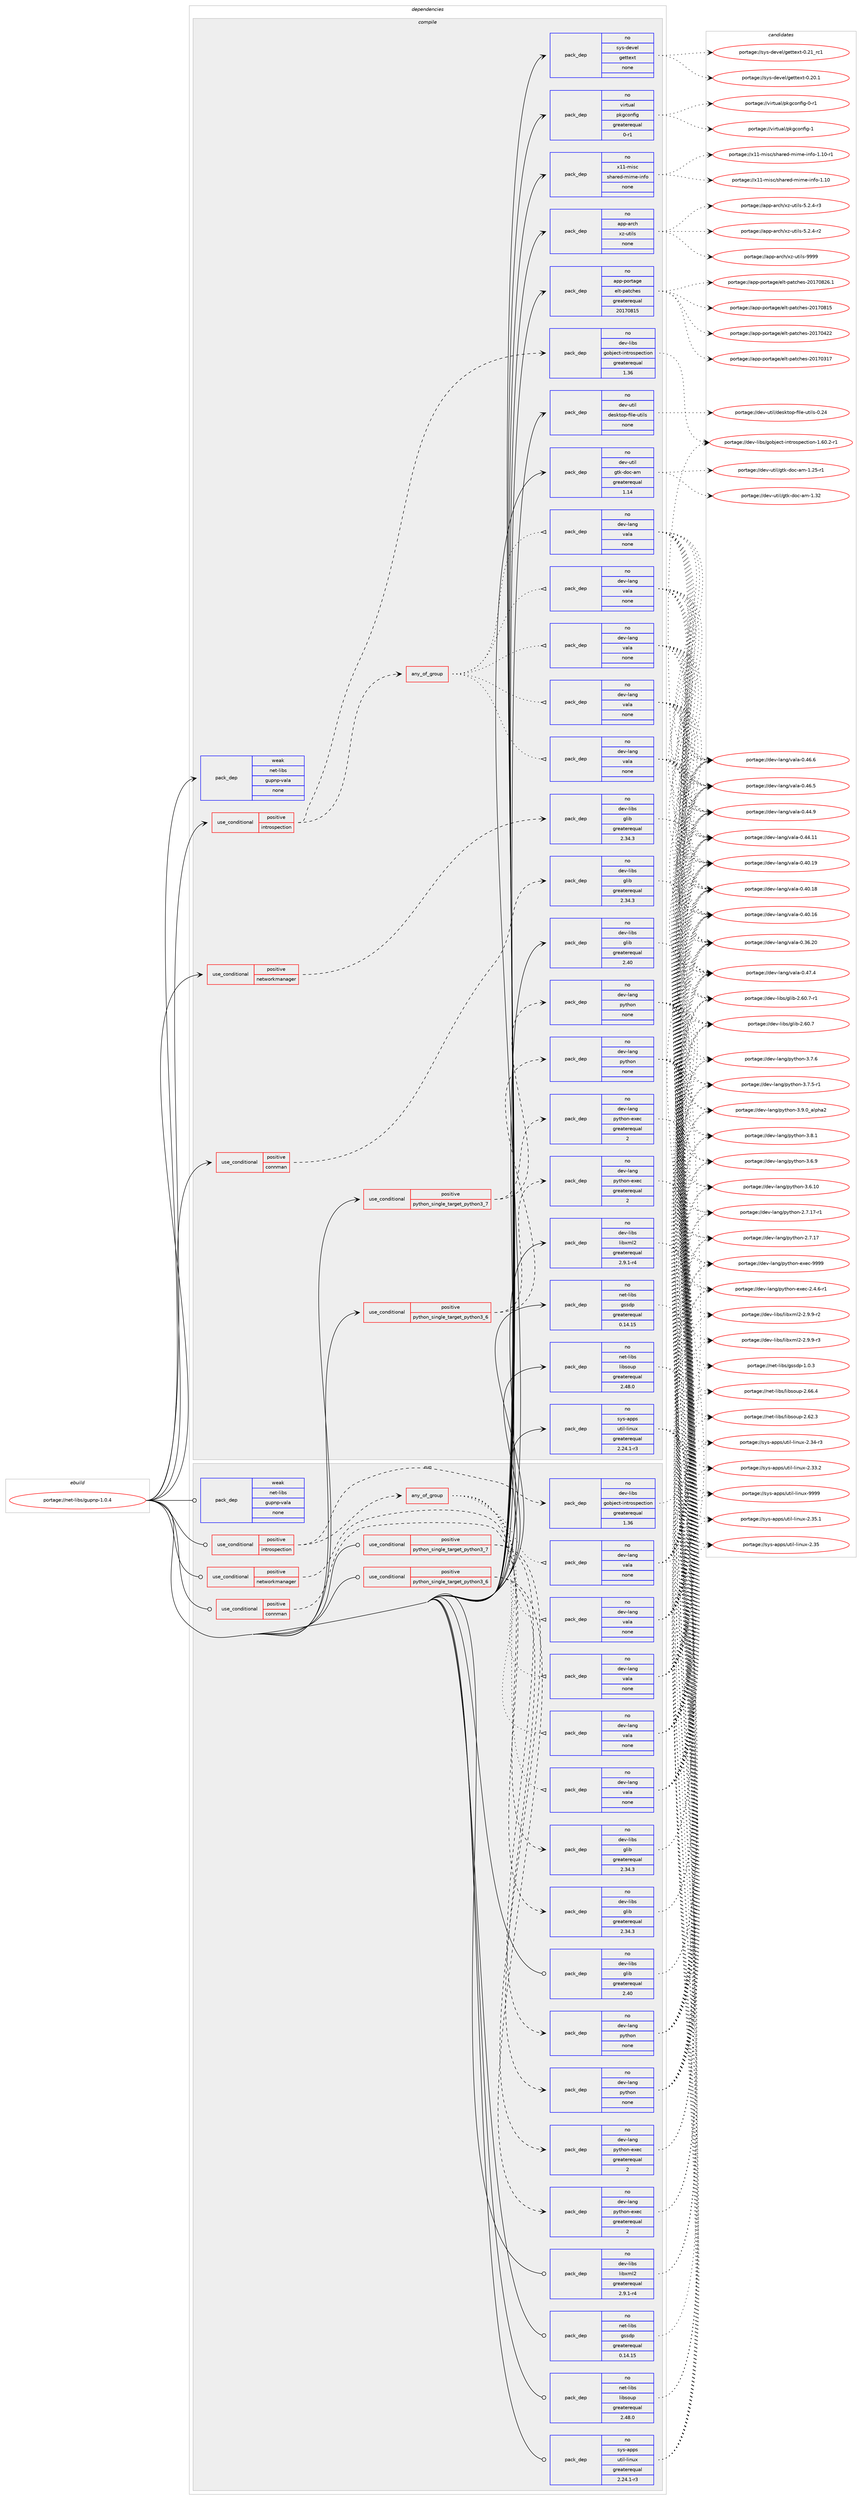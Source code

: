 digraph prolog {

# *************
# Graph options
# *************

newrank=true;
concentrate=true;
compound=true;
graph [rankdir=LR,fontname=Helvetica,fontsize=10,ranksep=1.5];#, ranksep=2.5, nodesep=0.2];
edge  [arrowhead=vee];
node  [fontname=Helvetica,fontsize=10];

# **********
# The ebuild
# **********

subgraph cluster_leftcol {
color=gray;
rank=same;
label=<<i>ebuild</i>>;
id [label="portage://net-libs/gupnp-1.0.4", color=red, width=4, href="../net-libs/gupnp-1.0.4.svg"];
}

# ****************
# The dependencies
# ****************

subgraph cluster_midcol {
color=gray;
label=<<i>dependencies</i>>;
subgraph cluster_compile {
fillcolor="#eeeeee";
style=filled;
label=<<i>compile</i>>;
subgraph cond29758 {
dependency138231 [label=<<TABLE BORDER="0" CELLBORDER="1" CELLSPACING="0" CELLPADDING="4"><TR><TD ROWSPAN="3" CELLPADDING="10">use_conditional</TD></TR><TR><TD>positive</TD></TR><TR><TD>connman</TD></TR></TABLE>>, shape=none, color=red];
subgraph pack106175 {
dependency138232 [label=<<TABLE BORDER="0" CELLBORDER="1" CELLSPACING="0" CELLPADDING="4" WIDTH="220"><TR><TD ROWSPAN="6" CELLPADDING="30">pack_dep</TD></TR><TR><TD WIDTH="110">no</TD></TR><TR><TD>dev-libs</TD></TR><TR><TD>glib</TD></TR><TR><TD>greaterequal</TD></TR><TR><TD>2.34.3</TD></TR></TABLE>>, shape=none, color=blue];
}
dependency138231:e -> dependency138232:w [weight=20,style="dashed",arrowhead="vee"];
}
id:e -> dependency138231:w [weight=20,style="solid",arrowhead="vee"];
subgraph cond29759 {
dependency138233 [label=<<TABLE BORDER="0" CELLBORDER="1" CELLSPACING="0" CELLPADDING="4"><TR><TD ROWSPAN="3" CELLPADDING="10">use_conditional</TD></TR><TR><TD>positive</TD></TR><TR><TD>introspection</TD></TR></TABLE>>, shape=none, color=red];
subgraph pack106176 {
dependency138234 [label=<<TABLE BORDER="0" CELLBORDER="1" CELLSPACING="0" CELLPADDING="4" WIDTH="220"><TR><TD ROWSPAN="6" CELLPADDING="30">pack_dep</TD></TR><TR><TD WIDTH="110">no</TD></TR><TR><TD>dev-libs</TD></TR><TR><TD>gobject-introspection</TD></TR><TR><TD>greaterequal</TD></TR><TR><TD>1.36</TD></TR></TABLE>>, shape=none, color=blue];
}
dependency138233:e -> dependency138234:w [weight=20,style="dashed",arrowhead="vee"];
subgraph any2158 {
dependency138235 [label=<<TABLE BORDER="0" CELLBORDER="1" CELLSPACING="0" CELLPADDING="4"><TR><TD CELLPADDING="10">any_of_group</TD></TR></TABLE>>, shape=none, color=red];subgraph pack106177 {
dependency138236 [label=<<TABLE BORDER="0" CELLBORDER="1" CELLSPACING="0" CELLPADDING="4" WIDTH="220"><TR><TD ROWSPAN="6" CELLPADDING="30">pack_dep</TD></TR><TR><TD WIDTH="110">no</TD></TR><TR><TD>dev-lang</TD></TR><TR><TD>vala</TD></TR><TR><TD>none</TD></TR><TR><TD></TD></TR></TABLE>>, shape=none, color=blue];
}
dependency138235:e -> dependency138236:w [weight=20,style="dotted",arrowhead="oinv"];
subgraph pack106178 {
dependency138237 [label=<<TABLE BORDER="0" CELLBORDER="1" CELLSPACING="0" CELLPADDING="4" WIDTH="220"><TR><TD ROWSPAN="6" CELLPADDING="30">pack_dep</TD></TR><TR><TD WIDTH="110">no</TD></TR><TR><TD>dev-lang</TD></TR><TR><TD>vala</TD></TR><TR><TD>none</TD></TR><TR><TD></TD></TR></TABLE>>, shape=none, color=blue];
}
dependency138235:e -> dependency138237:w [weight=20,style="dotted",arrowhead="oinv"];
subgraph pack106179 {
dependency138238 [label=<<TABLE BORDER="0" CELLBORDER="1" CELLSPACING="0" CELLPADDING="4" WIDTH="220"><TR><TD ROWSPAN="6" CELLPADDING="30">pack_dep</TD></TR><TR><TD WIDTH="110">no</TD></TR><TR><TD>dev-lang</TD></TR><TR><TD>vala</TD></TR><TR><TD>none</TD></TR><TR><TD></TD></TR></TABLE>>, shape=none, color=blue];
}
dependency138235:e -> dependency138238:w [weight=20,style="dotted",arrowhead="oinv"];
subgraph pack106180 {
dependency138239 [label=<<TABLE BORDER="0" CELLBORDER="1" CELLSPACING="0" CELLPADDING="4" WIDTH="220"><TR><TD ROWSPAN="6" CELLPADDING="30">pack_dep</TD></TR><TR><TD WIDTH="110">no</TD></TR><TR><TD>dev-lang</TD></TR><TR><TD>vala</TD></TR><TR><TD>none</TD></TR><TR><TD></TD></TR></TABLE>>, shape=none, color=blue];
}
dependency138235:e -> dependency138239:w [weight=20,style="dotted",arrowhead="oinv"];
subgraph pack106181 {
dependency138240 [label=<<TABLE BORDER="0" CELLBORDER="1" CELLSPACING="0" CELLPADDING="4" WIDTH="220"><TR><TD ROWSPAN="6" CELLPADDING="30">pack_dep</TD></TR><TR><TD WIDTH="110">no</TD></TR><TR><TD>dev-lang</TD></TR><TR><TD>vala</TD></TR><TR><TD>none</TD></TR><TR><TD></TD></TR></TABLE>>, shape=none, color=blue];
}
dependency138235:e -> dependency138240:w [weight=20,style="dotted",arrowhead="oinv"];
}
dependency138233:e -> dependency138235:w [weight=20,style="dashed",arrowhead="vee"];
}
id:e -> dependency138233:w [weight=20,style="solid",arrowhead="vee"];
subgraph cond29760 {
dependency138241 [label=<<TABLE BORDER="0" CELLBORDER="1" CELLSPACING="0" CELLPADDING="4"><TR><TD ROWSPAN="3" CELLPADDING="10">use_conditional</TD></TR><TR><TD>positive</TD></TR><TR><TD>networkmanager</TD></TR></TABLE>>, shape=none, color=red];
subgraph pack106182 {
dependency138242 [label=<<TABLE BORDER="0" CELLBORDER="1" CELLSPACING="0" CELLPADDING="4" WIDTH="220"><TR><TD ROWSPAN="6" CELLPADDING="30">pack_dep</TD></TR><TR><TD WIDTH="110">no</TD></TR><TR><TD>dev-libs</TD></TR><TR><TD>glib</TD></TR><TR><TD>greaterequal</TD></TR><TR><TD>2.34.3</TD></TR></TABLE>>, shape=none, color=blue];
}
dependency138241:e -> dependency138242:w [weight=20,style="dashed",arrowhead="vee"];
}
id:e -> dependency138241:w [weight=20,style="solid",arrowhead="vee"];
subgraph cond29761 {
dependency138243 [label=<<TABLE BORDER="0" CELLBORDER="1" CELLSPACING="0" CELLPADDING="4"><TR><TD ROWSPAN="3" CELLPADDING="10">use_conditional</TD></TR><TR><TD>positive</TD></TR><TR><TD>python_single_target_python3_6</TD></TR></TABLE>>, shape=none, color=red];
subgraph pack106183 {
dependency138244 [label=<<TABLE BORDER="0" CELLBORDER="1" CELLSPACING="0" CELLPADDING="4" WIDTH="220"><TR><TD ROWSPAN="6" CELLPADDING="30">pack_dep</TD></TR><TR><TD WIDTH="110">no</TD></TR><TR><TD>dev-lang</TD></TR><TR><TD>python</TD></TR><TR><TD>none</TD></TR><TR><TD></TD></TR></TABLE>>, shape=none, color=blue];
}
dependency138243:e -> dependency138244:w [weight=20,style="dashed",arrowhead="vee"];
subgraph pack106184 {
dependency138245 [label=<<TABLE BORDER="0" CELLBORDER="1" CELLSPACING="0" CELLPADDING="4" WIDTH="220"><TR><TD ROWSPAN="6" CELLPADDING="30">pack_dep</TD></TR><TR><TD WIDTH="110">no</TD></TR><TR><TD>dev-lang</TD></TR><TR><TD>python-exec</TD></TR><TR><TD>greaterequal</TD></TR><TR><TD>2</TD></TR></TABLE>>, shape=none, color=blue];
}
dependency138243:e -> dependency138245:w [weight=20,style="dashed",arrowhead="vee"];
}
id:e -> dependency138243:w [weight=20,style="solid",arrowhead="vee"];
subgraph cond29762 {
dependency138246 [label=<<TABLE BORDER="0" CELLBORDER="1" CELLSPACING="0" CELLPADDING="4"><TR><TD ROWSPAN="3" CELLPADDING="10">use_conditional</TD></TR><TR><TD>positive</TD></TR><TR><TD>python_single_target_python3_7</TD></TR></TABLE>>, shape=none, color=red];
subgraph pack106185 {
dependency138247 [label=<<TABLE BORDER="0" CELLBORDER="1" CELLSPACING="0" CELLPADDING="4" WIDTH="220"><TR><TD ROWSPAN="6" CELLPADDING="30">pack_dep</TD></TR><TR><TD WIDTH="110">no</TD></TR><TR><TD>dev-lang</TD></TR><TR><TD>python</TD></TR><TR><TD>none</TD></TR><TR><TD></TD></TR></TABLE>>, shape=none, color=blue];
}
dependency138246:e -> dependency138247:w [weight=20,style="dashed",arrowhead="vee"];
subgraph pack106186 {
dependency138248 [label=<<TABLE BORDER="0" CELLBORDER="1" CELLSPACING="0" CELLPADDING="4" WIDTH="220"><TR><TD ROWSPAN="6" CELLPADDING="30">pack_dep</TD></TR><TR><TD WIDTH="110">no</TD></TR><TR><TD>dev-lang</TD></TR><TR><TD>python-exec</TD></TR><TR><TD>greaterequal</TD></TR><TR><TD>2</TD></TR></TABLE>>, shape=none, color=blue];
}
dependency138246:e -> dependency138248:w [weight=20,style="dashed",arrowhead="vee"];
}
id:e -> dependency138246:w [weight=20,style="solid",arrowhead="vee"];
subgraph pack106187 {
dependency138249 [label=<<TABLE BORDER="0" CELLBORDER="1" CELLSPACING="0" CELLPADDING="4" WIDTH="220"><TR><TD ROWSPAN="6" CELLPADDING="30">pack_dep</TD></TR><TR><TD WIDTH="110">no</TD></TR><TR><TD>app-arch</TD></TR><TR><TD>xz-utils</TD></TR><TR><TD>none</TD></TR><TR><TD></TD></TR></TABLE>>, shape=none, color=blue];
}
id:e -> dependency138249:w [weight=20,style="solid",arrowhead="vee"];
subgraph pack106188 {
dependency138250 [label=<<TABLE BORDER="0" CELLBORDER="1" CELLSPACING="0" CELLPADDING="4" WIDTH="220"><TR><TD ROWSPAN="6" CELLPADDING="30">pack_dep</TD></TR><TR><TD WIDTH="110">no</TD></TR><TR><TD>app-portage</TD></TR><TR><TD>elt-patches</TD></TR><TR><TD>greaterequal</TD></TR><TR><TD>20170815</TD></TR></TABLE>>, shape=none, color=blue];
}
id:e -> dependency138250:w [weight=20,style="solid",arrowhead="vee"];
subgraph pack106189 {
dependency138251 [label=<<TABLE BORDER="0" CELLBORDER="1" CELLSPACING="0" CELLPADDING="4" WIDTH="220"><TR><TD ROWSPAN="6" CELLPADDING="30">pack_dep</TD></TR><TR><TD WIDTH="110">no</TD></TR><TR><TD>dev-libs</TD></TR><TR><TD>glib</TD></TR><TR><TD>greaterequal</TD></TR><TR><TD>2.40</TD></TR></TABLE>>, shape=none, color=blue];
}
id:e -> dependency138251:w [weight=20,style="solid",arrowhead="vee"];
subgraph pack106190 {
dependency138252 [label=<<TABLE BORDER="0" CELLBORDER="1" CELLSPACING="0" CELLPADDING="4" WIDTH="220"><TR><TD ROWSPAN="6" CELLPADDING="30">pack_dep</TD></TR><TR><TD WIDTH="110">no</TD></TR><TR><TD>dev-libs</TD></TR><TR><TD>libxml2</TD></TR><TR><TD>greaterequal</TD></TR><TR><TD>2.9.1-r4</TD></TR></TABLE>>, shape=none, color=blue];
}
id:e -> dependency138252:w [weight=20,style="solid",arrowhead="vee"];
subgraph pack106191 {
dependency138253 [label=<<TABLE BORDER="0" CELLBORDER="1" CELLSPACING="0" CELLPADDING="4" WIDTH="220"><TR><TD ROWSPAN="6" CELLPADDING="30">pack_dep</TD></TR><TR><TD WIDTH="110">no</TD></TR><TR><TD>dev-util</TD></TR><TR><TD>desktop-file-utils</TD></TR><TR><TD>none</TD></TR><TR><TD></TD></TR></TABLE>>, shape=none, color=blue];
}
id:e -> dependency138253:w [weight=20,style="solid",arrowhead="vee"];
subgraph pack106192 {
dependency138254 [label=<<TABLE BORDER="0" CELLBORDER="1" CELLSPACING="0" CELLPADDING="4" WIDTH="220"><TR><TD ROWSPAN="6" CELLPADDING="30">pack_dep</TD></TR><TR><TD WIDTH="110">no</TD></TR><TR><TD>dev-util</TD></TR><TR><TD>gtk-doc-am</TD></TR><TR><TD>greaterequal</TD></TR><TR><TD>1.14</TD></TR></TABLE>>, shape=none, color=blue];
}
id:e -> dependency138254:w [weight=20,style="solid",arrowhead="vee"];
subgraph pack106193 {
dependency138255 [label=<<TABLE BORDER="0" CELLBORDER="1" CELLSPACING="0" CELLPADDING="4" WIDTH="220"><TR><TD ROWSPAN="6" CELLPADDING="30">pack_dep</TD></TR><TR><TD WIDTH="110">no</TD></TR><TR><TD>net-libs</TD></TR><TR><TD>gssdp</TD></TR><TR><TD>greaterequal</TD></TR><TR><TD>0.14.15</TD></TR></TABLE>>, shape=none, color=blue];
}
id:e -> dependency138255:w [weight=20,style="solid",arrowhead="vee"];
subgraph pack106194 {
dependency138256 [label=<<TABLE BORDER="0" CELLBORDER="1" CELLSPACING="0" CELLPADDING="4" WIDTH="220"><TR><TD ROWSPAN="6" CELLPADDING="30">pack_dep</TD></TR><TR><TD WIDTH="110">no</TD></TR><TR><TD>net-libs</TD></TR><TR><TD>libsoup</TD></TR><TR><TD>greaterequal</TD></TR><TR><TD>2.48.0</TD></TR></TABLE>>, shape=none, color=blue];
}
id:e -> dependency138256:w [weight=20,style="solid",arrowhead="vee"];
subgraph pack106195 {
dependency138257 [label=<<TABLE BORDER="0" CELLBORDER="1" CELLSPACING="0" CELLPADDING="4" WIDTH="220"><TR><TD ROWSPAN="6" CELLPADDING="30">pack_dep</TD></TR><TR><TD WIDTH="110">no</TD></TR><TR><TD>sys-apps</TD></TR><TR><TD>util-linux</TD></TR><TR><TD>greaterequal</TD></TR><TR><TD>2.24.1-r3</TD></TR></TABLE>>, shape=none, color=blue];
}
id:e -> dependency138257:w [weight=20,style="solid",arrowhead="vee"];
subgraph pack106196 {
dependency138258 [label=<<TABLE BORDER="0" CELLBORDER="1" CELLSPACING="0" CELLPADDING="4" WIDTH="220"><TR><TD ROWSPAN="6" CELLPADDING="30">pack_dep</TD></TR><TR><TD WIDTH="110">no</TD></TR><TR><TD>sys-devel</TD></TR><TR><TD>gettext</TD></TR><TR><TD>none</TD></TR><TR><TD></TD></TR></TABLE>>, shape=none, color=blue];
}
id:e -> dependency138258:w [weight=20,style="solid",arrowhead="vee"];
subgraph pack106197 {
dependency138259 [label=<<TABLE BORDER="0" CELLBORDER="1" CELLSPACING="0" CELLPADDING="4" WIDTH="220"><TR><TD ROWSPAN="6" CELLPADDING="30">pack_dep</TD></TR><TR><TD WIDTH="110">no</TD></TR><TR><TD>virtual</TD></TR><TR><TD>pkgconfig</TD></TR><TR><TD>greaterequal</TD></TR><TR><TD>0-r1</TD></TR></TABLE>>, shape=none, color=blue];
}
id:e -> dependency138259:w [weight=20,style="solid",arrowhead="vee"];
subgraph pack106198 {
dependency138260 [label=<<TABLE BORDER="0" CELLBORDER="1" CELLSPACING="0" CELLPADDING="4" WIDTH="220"><TR><TD ROWSPAN="6" CELLPADDING="30">pack_dep</TD></TR><TR><TD WIDTH="110">no</TD></TR><TR><TD>x11-misc</TD></TR><TR><TD>shared-mime-info</TD></TR><TR><TD>none</TD></TR><TR><TD></TD></TR></TABLE>>, shape=none, color=blue];
}
id:e -> dependency138260:w [weight=20,style="solid",arrowhead="vee"];
subgraph pack106199 {
dependency138261 [label=<<TABLE BORDER="0" CELLBORDER="1" CELLSPACING="0" CELLPADDING="4" WIDTH="220"><TR><TD ROWSPAN="6" CELLPADDING="30">pack_dep</TD></TR><TR><TD WIDTH="110">weak</TD></TR><TR><TD>net-libs</TD></TR><TR><TD>gupnp-vala</TD></TR><TR><TD>none</TD></TR><TR><TD></TD></TR></TABLE>>, shape=none, color=blue];
}
id:e -> dependency138261:w [weight=20,style="solid",arrowhead="vee"];
}
subgraph cluster_compileandrun {
fillcolor="#eeeeee";
style=filled;
label=<<i>compile and run</i>>;
}
subgraph cluster_run {
fillcolor="#eeeeee";
style=filled;
label=<<i>run</i>>;
subgraph cond29763 {
dependency138262 [label=<<TABLE BORDER="0" CELLBORDER="1" CELLSPACING="0" CELLPADDING="4"><TR><TD ROWSPAN="3" CELLPADDING="10">use_conditional</TD></TR><TR><TD>positive</TD></TR><TR><TD>connman</TD></TR></TABLE>>, shape=none, color=red];
subgraph pack106200 {
dependency138263 [label=<<TABLE BORDER="0" CELLBORDER="1" CELLSPACING="0" CELLPADDING="4" WIDTH="220"><TR><TD ROWSPAN="6" CELLPADDING="30">pack_dep</TD></TR><TR><TD WIDTH="110">no</TD></TR><TR><TD>dev-libs</TD></TR><TR><TD>glib</TD></TR><TR><TD>greaterequal</TD></TR><TR><TD>2.34.3</TD></TR></TABLE>>, shape=none, color=blue];
}
dependency138262:e -> dependency138263:w [weight=20,style="dashed",arrowhead="vee"];
}
id:e -> dependency138262:w [weight=20,style="solid",arrowhead="odot"];
subgraph cond29764 {
dependency138264 [label=<<TABLE BORDER="0" CELLBORDER="1" CELLSPACING="0" CELLPADDING="4"><TR><TD ROWSPAN="3" CELLPADDING="10">use_conditional</TD></TR><TR><TD>positive</TD></TR><TR><TD>introspection</TD></TR></TABLE>>, shape=none, color=red];
subgraph pack106201 {
dependency138265 [label=<<TABLE BORDER="0" CELLBORDER="1" CELLSPACING="0" CELLPADDING="4" WIDTH="220"><TR><TD ROWSPAN="6" CELLPADDING="30">pack_dep</TD></TR><TR><TD WIDTH="110">no</TD></TR><TR><TD>dev-libs</TD></TR><TR><TD>gobject-introspection</TD></TR><TR><TD>greaterequal</TD></TR><TR><TD>1.36</TD></TR></TABLE>>, shape=none, color=blue];
}
dependency138264:e -> dependency138265:w [weight=20,style="dashed",arrowhead="vee"];
subgraph any2159 {
dependency138266 [label=<<TABLE BORDER="0" CELLBORDER="1" CELLSPACING="0" CELLPADDING="4"><TR><TD CELLPADDING="10">any_of_group</TD></TR></TABLE>>, shape=none, color=red];subgraph pack106202 {
dependency138267 [label=<<TABLE BORDER="0" CELLBORDER="1" CELLSPACING="0" CELLPADDING="4" WIDTH="220"><TR><TD ROWSPAN="6" CELLPADDING="30">pack_dep</TD></TR><TR><TD WIDTH="110">no</TD></TR><TR><TD>dev-lang</TD></TR><TR><TD>vala</TD></TR><TR><TD>none</TD></TR><TR><TD></TD></TR></TABLE>>, shape=none, color=blue];
}
dependency138266:e -> dependency138267:w [weight=20,style="dotted",arrowhead="oinv"];
subgraph pack106203 {
dependency138268 [label=<<TABLE BORDER="0" CELLBORDER="1" CELLSPACING="0" CELLPADDING="4" WIDTH="220"><TR><TD ROWSPAN="6" CELLPADDING="30">pack_dep</TD></TR><TR><TD WIDTH="110">no</TD></TR><TR><TD>dev-lang</TD></TR><TR><TD>vala</TD></TR><TR><TD>none</TD></TR><TR><TD></TD></TR></TABLE>>, shape=none, color=blue];
}
dependency138266:e -> dependency138268:w [weight=20,style="dotted",arrowhead="oinv"];
subgraph pack106204 {
dependency138269 [label=<<TABLE BORDER="0" CELLBORDER="1" CELLSPACING="0" CELLPADDING="4" WIDTH="220"><TR><TD ROWSPAN="6" CELLPADDING="30">pack_dep</TD></TR><TR><TD WIDTH="110">no</TD></TR><TR><TD>dev-lang</TD></TR><TR><TD>vala</TD></TR><TR><TD>none</TD></TR><TR><TD></TD></TR></TABLE>>, shape=none, color=blue];
}
dependency138266:e -> dependency138269:w [weight=20,style="dotted",arrowhead="oinv"];
subgraph pack106205 {
dependency138270 [label=<<TABLE BORDER="0" CELLBORDER="1" CELLSPACING="0" CELLPADDING="4" WIDTH="220"><TR><TD ROWSPAN="6" CELLPADDING="30">pack_dep</TD></TR><TR><TD WIDTH="110">no</TD></TR><TR><TD>dev-lang</TD></TR><TR><TD>vala</TD></TR><TR><TD>none</TD></TR><TR><TD></TD></TR></TABLE>>, shape=none, color=blue];
}
dependency138266:e -> dependency138270:w [weight=20,style="dotted",arrowhead="oinv"];
subgraph pack106206 {
dependency138271 [label=<<TABLE BORDER="0" CELLBORDER="1" CELLSPACING="0" CELLPADDING="4" WIDTH="220"><TR><TD ROWSPAN="6" CELLPADDING="30">pack_dep</TD></TR><TR><TD WIDTH="110">no</TD></TR><TR><TD>dev-lang</TD></TR><TR><TD>vala</TD></TR><TR><TD>none</TD></TR><TR><TD></TD></TR></TABLE>>, shape=none, color=blue];
}
dependency138266:e -> dependency138271:w [weight=20,style="dotted",arrowhead="oinv"];
}
dependency138264:e -> dependency138266:w [weight=20,style="dashed",arrowhead="vee"];
}
id:e -> dependency138264:w [weight=20,style="solid",arrowhead="odot"];
subgraph cond29765 {
dependency138272 [label=<<TABLE BORDER="0" CELLBORDER="1" CELLSPACING="0" CELLPADDING="4"><TR><TD ROWSPAN="3" CELLPADDING="10">use_conditional</TD></TR><TR><TD>positive</TD></TR><TR><TD>networkmanager</TD></TR></TABLE>>, shape=none, color=red];
subgraph pack106207 {
dependency138273 [label=<<TABLE BORDER="0" CELLBORDER="1" CELLSPACING="0" CELLPADDING="4" WIDTH="220"><TR><TD ROWSPAN="6" CELLPADDING="30">pack_dep</TD></TR><TR><TD WIDTH="110">no</TD></TR><TR><TD>dev-libs</TD></TR><TR><TD>glib</TD></TR><TR><TD>greaterequal</TD></TR><TR><TD>2.34.3</TD></TR></TABLE>>, shape=none, color=blue];
}
dependency138272:e -> dependency138273:w [weight=20,style="dashed",arrowhead="vee"];
}
id:e -> dependency138272:w [weight=20,style="solid",arrowhead="odot"];
subgraph cond29766 {
dependency138274 [label=<<TABLE BORDER="0" CELLBORDER="1" CELLSPACING="0" CELLPADDING="4"><TR><TD ROWSPAN="3" CELLPADDING="10">use_conditional</TD></TR><TR><TD>positive</TD></TR><TR><TD>python_single_target_python3_6</TD></TR></TABLE>>, shape=none, color=red];
subgraph pack106208 {
dependency138275 [label=<<TABLE BORDER="0" CELLBORDER="1" CELLSPACING="0" CELLPADDING="4" WIDTH="220"><TR><TD ROWSPAN="6" CELLPADDING="30">pack_dep</TD></TR><TR><TD WIDTH="110">no</TD></TR><TR><TD>dev-lang</TD></TR><TR><TD>python</TD></TR><TR><TD>none</TD></TR><TR><TD></TD></TR></TABLE>>, shape=none, color=blue];
}
dependency138274:e -> dependency138275:w [weight=20,style="dashed",arrowhead="vee"];
subgraph pack106209 {
dependency138276 [label=<<TABLE BORDER="0" CELLBORDER="1" CELLSPACING="0" CELLPADDING="4" WIDTH="220"><TR><TD ROWSPAN="6" CELLPADDING="30">pack_dep</TD></TR><TR><TD WIDTH="110">no</TD></TR><TR><TD>dev-lang</TD></TR><TR><TD>python-exec</TD></TR><TR><TD>greaterequal</TD></TR><TR><TD>2</TD></TR></TABLE>>, shape=none, color=blue];
}
dependency138274:e -> dependency138276:w [weight=20,style="dashed",arrowhead="vee"];
}
id:e -> dependency138274:w [weight=20,style="solid",arrowhead="odot"];
subgraph cond29767 {
dependency138277 [label=<<TABLE BORDER="0" CELLBORDER="1" CELLSPACING="0" CELLPADDING="4"><TR><TD ROWSPAN="3" CELLPADDING="10">use_conditional</TD></TR><TR><TD>positive</TD></TR><TR><TD>python_single_target_python3_7</TD></TR></TABLE>>, shape=none, color=red];
subgraph pack106210 {
dependency138278 [label=<<TABLE BORDER="0" CELLBORDER="1" CELLSPACING="0" CELLPADDING="4" WIDTH="220"><TR><TD ROWSPAN="6" CELLPADDING="30">pack_dep</TD></TR><TR><TD WIDTH="110">no</TD></TR><TR><TD>dev-lang</TD></TR><TR><TD>python</TD></TR><TR><TD>none</TD></TR><TR><TD></TD></TR></TABLE>>, shape=none, color=blue];
}
dependency138277:e -> dependency138278:w [weight=20,style="dashed",arrowhead="vee"];
subgraph pack106211 {
dependency138279 [label=<<TABLE BORDER="0" CELLBORDER="1" CELLSPACING="0" CELLPADDING="4" WIDTH="220"><TR><TD ROWSPAN="6" CELLPADDING="30">pack_dep</TD></TR><TR><TD WIDTH="110">no</TD></TR><TR><TD>dev-lang</TD></TR><TR><TD>python-exec</TD></TR><TR><TD>greaterequal</TD></TR><TR><TD>2</TD></TR></TABLE>>, shape=none, color=blue];
}
dependency138277:e -> dependency138279:w [weight=20,style="dashed",arrowhead="vee"];
}
id:e -> dependency138277:w [weight=20,style="solid",arrowhead="odot"];
subgraph pack106212 {
dependency138280 [label=<<TABLE BORDER="0" CELLBORDER="1" CELLSPACING="0" CELLPADDING="4" WIDTH="220"><TR><TD ROWSPAN="6" CELLPADDING="30">pack_dep</TD></TR><TR><TD WIDTH="110">no</TD></TR><TR><TD>dev-libs</TD></TR><TR><TD>glib</TD></TR><TR><TD>greaterequal</TD></TR><TR><TD>2.40</TD></TR></TABLE>>, shape=none, color=blue];
}
id:e -> dependency138280:w [weight=20,style="solid",arrowhead="odot"];
subgraph pack106213 {
dependency138281 [label=<<TABLE BORDER="0" CELLBORDER="1" CELLSPACING="0" CELLPADDING="4" WIDTH="220"><TR><TD ROWSPAN="6" CELLPADDING="30">pack_dep</TD></TR><TR><TD WIDTH="110">no</TD></TR><TR><TD>dev-libs</TD></TR><TR><TD>libxml2</TD></TR><TR><TD>greaterequal</TD></TR><TR><TD>2.9.1-r4</TD></TR></TABLE>>, shape=none, color=blue];
}
id:e -> dependency138281:w [weight=20,style="solid",arrowhead="odot"];
subgraph pack106214 {
dependency138282 [label=<<TABLE BORDER="0" CELLBORDER="1" CELLSPACING="0" CELLPADDING="4" WIDTH="220"><TR><TD ROWSPAN="6" CELLPADDING="30">pack_dep</TD></TR><TR><TD WIDTH="110">no</TD></TR><TR><TD>net-libs</TD></TR><TR><TD>gssdp</TD></TR><TR><TD>greaterequal</TD></TR><TR><TD>0.14.15</TD></TR></TABLE>>, shape=none, color=blue];
}
id:e -> dependency138282:w [weight=20,style="solid",arrowhead="odot"];
subgraph pack106215 {
dependency138283 [label=<<TABLE BORDER="0" CELLBORDER="1" CELLSPACING="0" CELLPADDING="4" WIDTH="220"><TR><TD ROWSPAN="6" CELLPADDING="30">pack_dep</TD></TR><TR><TD WIDTH="110">no</TD></TR><TR><TD>net-libs</TD></TR><TR><TD>libsoup</TD></TR><TR><TD>greaterequal</TD></TR><TR><TD>2.48.0</TD></TR></TABLE>>, shape=none, color=blue];
}
id:e -> dependency138283:w [weight=20,style="solid",arrowhead="odot"];
subgraph pack106216 {
dependency138284 [label=<<TABLE BORDER="0" CELLBORDER="1" CELLSPACING="0" CELLPADDING="4" WIDTH="220"><TR><TD ROWSPAN="6" CELLPADDING="30">pack_dep</TD></TR><TR><TD WIDTH="110">no</TD></TR><TR><TD>sys-apps</TD></TR><TR><TD>util-linux</TD></TR><TR><TD>greaterequal</TD></TR><TR><TD>2.24.1-r3</TD></TR></TABLE>>, shape=none, color=blue];
}
id:e -> dependency138284:w [weight=20,style="solid",arrowhead="odot"];
subgraph pack106217 {
dependency138285 [label=<<TABLE BORDER="0" CELLBORDER="1" CELLSPACING="0" CELLPADDING="4" WIDTH="220"><TR><TD ROWSPAN="6" CELLPADDING="30">pack_dep</TD></TR><TR><TD WIDTH="110">weak</TD></TR><TR><TD>net-libs</TD></TR><TR><TD>gupnp-vala</TD></TR><TR><TD>none</TD></TR><TR><TD></TD></TR></TABLE>>, shape=none, color=blue];
}
id:e -> dependency138285:w [weight=20,style="solid",arrowhead="odot"];
}
}

# **************
# The candidates
# **************

subgraph cluster_choices {
rank=same;
color=gray;
label=<<i>candidates</i>>;

subgraph choice106175 {
color=black;
nodesep=1;
choice10010111845108105981154710310810598455046544846554511449 [label="portage://dev-libs/glib-2.60.7-r1", color=red, width=4,href="../dev-libs/glib-2.60.7-r1.svg"];
choice1001011184510810598115471031081059845504654484655 [label="portage://dev-libs/glib-2.60.7", color=red, width=4,href="../dev-libs/glib-2.60.7.svg"];
dependency138232:e -> choice10010111845108105981154710310810598455046544846554511449:w [style=dotted,weight="100"];
dependency138232:e -> choice1001011184510810598115471031081059845504654484655:w [style=dotted,weight="100"];
}
subgraph choice106176 {
color=black;
nodesep=1;
choice10010111845108105981154710311198106101991164510511011611411111511210199116105111110454946544846504511449 [label="portage://dev-libs/gobject-introspection-1.60.2-r1", color=red, width=4,href="../dev-libs/gobject-introspection-1.60.2-r1.svg"];
dependency138234:e -> choice10010111845108105981154710311198106101991164510511011611411111511210199116105111110454946544846504511449:w [style=dotted,weight="100"];
}
subgraph choice106177 {
color=black;
nodesep=1;
choice100101118451089711010347118971089745484652554652 [label="portage://dev-lang/vala-0.47.4", color=red, width=4,href="../dev-lang/vala-0.47.4.svg"];
choice100101118451089711010347118971089745484652544654 [label="portage://dev-lang/vala-0.46.6", color=red, width=4,href="../dev-lang/vala-0.46.6.svg"];
choice100101118451089711010347118971089745484652544653 [label="portage://dev-lang/vala-0.46.5", color=red, width=4,href="../dev-lang/vala-0.46.5.svg"];
choice100101118451089711010347118971089745484652524657 [label="portage://dev-lang/vala-0.44.9", color=red, width=4,href="../dev-lang/vala-0.44.9.svg"];
choice10010111845108971101034711897108974548465252464949 [label="portage://dev-lang/vala-0.44.11", color=red, width=4,href="../dev-lang/vala-0.44.11.svg"];
choice10010111845108971101034711897108974548465248464957 [label="portage://dev-lang/vala-0.40.19", color=red, width=4,href="../dev-lang/vala-0.40.19.svg"];
choice10010111845108971101034711897108974548465248464956 [label="portage://dev-lang/vala-0.40.18", color=red, width=4,href="../dev-lang/vala-0.40.18.svg"];
choice10010111845108971101034711897108974548465248464954 [label="portage://dev-lang/vala-0.40.16", color=red, width=4,href="../dev-lang/vala-0.40.16.svg"];
choice10010111845108971101034711897108974548465154465048 [label="portage://dev-lang/vala-0.36.20", color=red, width=4,href="../dev-lang/vala-0.36.20.svg"];
dependency138236:e -> choice100101118451089711010347118971089745484652554652:w [style=dotted,weight="100"];
dependency138236:e -> choice100101118451089711010347118971089745484652544654:w [style=dotted,weight="100"];
dependency138236:e -> choice100101118451089711010347118971089745484652544653:w [style=dotted,weight="100"];
dependency138236:e -> choice100101118451089711010347118971089745484652524657:w [style=dotted,weight="100"];
dependency138236:e -> choice10010111845108971101034711897108974548465252464949:w [style=dotted,weight="100"];
dependency138236:e -> choice10010111845108971101034711897108974548465248464957:w [style=dotted,weight="100"];
dependency138236:e -> choice10010111845108971101034711897108974548465248464956:w [style=dotted,weight="100"];
dependency138236:e -> choice10010111845108971101034711897108974548465248464954:w [style=dotted,weight="100"];
dependency138236:e -> choice10010111845108971101034711897108974548465154465048:w [style=dotted,weight="100"];
}
subgraph choice106178 {
color=black;
nodesep=1;
choice100101118451089711010347118971089745484652554652 [label="portage://dev-lang/vala-0.47.4", color=red, width=4,href="../dev-lang/vala-0.47.4.svg"];
choice100101118451089711010347118971089745484652544654 [label="portage://dev-lang/vala-0.46.6", color=red, width=4,href="../dev-lang/vala-0.46.6.svg"];
choice100101118451089711010347118971089745484652544653 [label="portage://dev-lang/vala-0.46.5", color=red, width=4,href="../dev-lang/vala-0.46.5.svg"];
choice100101118451089711010347118971089745484652524657 [label="portage://dev-lang/vala-0.44.9", color=red, width=4,href="../dev-lang/vala-0.44.9.svg"];
choice10010111845108971101034711897108974548465252464949 [label="portage://dev-lang/vala-0.44.11", color=red, width=4,href="../dev-lang/vala-0.44.11.svg"];
choice10010111845108971101034711897108974548465248464957 [label="portage://dev-lang/vala-0.40.19", color=red, width=4,href="../dev-lang/vala-0.40.19.svg"];
choice10010111845108971101034711897108974548465248464956 [label="portage://dev-lang/vala-0.40.18", color=red, width=4,href="../dev-lang/vala-0.40.18.svg"];
choice10010111845108971101034711897108974548465248464954 [label="portage://dev-lang/vala-0.40.16", color=red, width=4,href="../dev-lang/vala-0.40.16.svg"];
choice10010111845108971101034711897108974548465154465048 [label="portage://dev-lang/vala-0.36.20", color=red, width=4,href="../dev-lang/vala-0.36.20.svg"];
dependency138237:e -> choice100101118451089711010347118971089745484652554652:w [style=dotted,weight="100"];
dependency138237:e -> choice100101118451089711010347118971089745484652544654:w [style=dotted,weight="100"];
dependency138237:e -> choice100101118451089711010347118971089745484652544653:w [style=dotted,weight="100"];
dependency138237:e -> choice100101118451089711010347118971089745484652524657:w [style=dotted,weight="100"];
dependency138237:e -> choice10010111845108971101034711897108974548465252464949:w [style=dotted,weight="100"];
dependency138237:e -> choice10010111845108971101034711897108974548465248464957:w [style=dotted,weight="100"];
dependency138237:e -> choice10010111845108971101034711897108974548465248464956:w [style=dotted,weight="100"];
dependency138237:e -> choice10010111845108971101034711897108974548465248464954:w [style=dotted,weight="100"];
dependency138237:e -> choice10010111845108971101034711897108974548465154465048:w [style=dotted,weight="100"];
}
subgraph choice106179 {
color=black;
nodesep=1;
choice100101118451089711010347118971089745484652554652 [label="portage://dev-lang/vala-0.47.4", color=red, width=4,href="../dev-lang/vala-0.47.4.svg"];
choice100101118451089711010347118971089745484652544654 [label="portage://dev-lang/vala-0.46.6", color=red, width=4,href="../dev-lang/vala-0.46.6.svg"];
choice100101118451089711010347118971089745484652544653 [label="portage://dev-lang/vala-0.46.5", color=red, width=4,href="../dev-lang/vala-0.46.5.svg"];
choice100101118451089711010347118971089745484652524657 [label="portage://dev-lang/vala-0.44.9", color=red, width=4,href="../dev-lang/vala-0.44.9.svg"];
choice10010111845108971101034711897108974548465252464949 [label="portage://dev-lang/vala-0.44.11", color=red, width=4,href="../dev-lang/vala-0.44.11.svg"];
choice10010111845108971101034711897108974548465248464957 [label="portage://dev-lang/vala-0.40.19", color=red, width=4,href="../dev-lang/vala-0.40.19.svg"];
choice10010111845108971101034711897108974548465248464956 [label="portage://dev-lang/vala-0.40.18", color=red, width=4,href="../dev-lang/vala-0.40.18.svg"];
choice10010111845108971101034711897108974548465248464954 [label="portage://dev-lang/vala-0.40.16", color=red, width=4,href="../dev-lang/vala-0.40.16.svg"];
choice10010111845108971101034711897108974548465154465048 [label="portage://dev-lang/vala-0.36.20", color=red, width=4,href="../dev-lang/vala-0.36.20.svg"];
dependency138238:e -> choice100101118451089711010347118971089745484652554652:w [style=dotted,weight="100"];
dependency138238:e -> choice100101118451089711010347118971089745484652544654:w [style=dotted,weight="100"];
dependency138238:e -> choice100101118451089711010347118971089745484652544653:w [style=dotted,weight="100"];
dependency138238:e -> choice100101118451089711010347118971089745484652524657:w [style=dotted,weight="100"];
dependency138238:e -> choice10010111845108971101034711897108974548465252464949:w [style=dotted,weight="100"];
dependency138238:e -> choice10010111845108971101034711897108974548465248464957:w [style=dotted,weight="100"];
dependency138238:e -> choice10010111845108971101034711897108974548465248464956:w [style=dotted,weight="100"];
dependency138238:e -> choice10010111845108971101034711897108974548465248464954:w [style=dotted,weight="100"];
dependency138238:e -> choice10010111845108971101034711897108974548465154465048:w [style=dotted,weight="100"];
}
subgraph choice106180 {
color=black;
nodesep=1;
choice100101118451089711010347118971089745484652554652 [label="portage://dev-lang/vala-0.47.4", color=red, width=4,href="../dev-lang/vala-0.47.4.svg"];
choice100101118451089711010347118971089745484652544654 [label="portage://dev-lang/vala-0.46.6", color=red, width=4,href="../dev-lang/vala-0.46.6.svg"];
choice100101118451089711010347118971089745484652544653 [label="portage://dev-lang/vala-0.46.5", color=red, width=4,href="../dev-lang/vala-0.46.5.svg"];
choice100101118451089711010347118971089745484652524657 [label="portage://dev-lang/vala-0.44.9", color=red, width=4,href="../dev-lang/vala-0.44.9.svg"];
choice10010111845108971101034711897108974548465252464949 [label="portage://dev-lang/vala-0.44.11", color=red, width=4,href="../dev-lang/vala-0.44.11.svg"];
choice10010111845108971101034711897108974548465248464957 [label="portage://dev-lang/vala-0.40.19", color=red, width=4,href="../dev-lang/vala-0.40.19.svg"];
choice10010111845108971101034711897108974548465248464956 [label="portage://dev-lang/vala-0.40.18", color=red, width=4,href="../dev-lang/vala-0.40.18.svg"];
choice10010111845108971101034711897108974548465248464954 [label="portage://dev-lang/vala-0.40.16", color=red, width=4,href="../dev-lang/vala-0.40.16.svg"];
choice10010111845108971101034711897108974548465154465048 [label="portage://dev-lang/vala-0.36.20", color=red, width=4,href="../dev-lang/vala-0.36.20.svg"];
dependency138239:e -> choice100101118451089711010347118971089745484652554652:w [style=dotted,weight="100"];
dependency138239:e -> choice100101118451089711010347118971089745484652544654:w [style=dotted,weight="100"];
dependency138239:e -> choice100101118451089711010347118971089745484652544653:w [style=dotted,weight="100"];
dependency138239:e -> choice100101118451089711010347118971089745484652524657:w [style=dotted,weight="100"];
dependency138239:e -> choice10010111845108971101034711897108974548465252464949:w [style=dotted,weight="100"];
dependency138239:e -> choice10010111845108971101034711897108974548465248464957:w [style=dotted,weight="100"];
dependency138239:e -> choice10010111845108971101034711897108974548465248464956:w [style=dotted,weight="100"];
dependency138239:e -> choice10010111845108971101034711897108974548465248464954:w [style=dotted,weight="100"];
dependency138239:e -> choice10010111845108971101034711897108974548465154465048:w [style=dotted,weight="100"];
}
subgraph choice106181 {
color=black;
nodesep=1;
choice100101118451089711010347118971089745484652554652 [label="portage://dev-lang/vala-0.47.4", color=red, width=4,href="../dev-lang/vala-0.47.4.svg"];
choice100101118451089711010347118971089745484652544654 [label="portage://dev-lang/vala-0.46.6", color=red, width=4,href="../dev-lang/vala-0.46.6.svg"];
choice100101118451089711010347118971089745484652544653 [label="portage://dev-lang/vala-0.46.5", color=red, width=4,href="../dev-lang/vala-0.46.5.svg"];
choice100101118451089711010347118971089745484652524657 [label="portage://dev-lang/vala-0.44.9", color=red, width=4,href="../dev-lang/vala-0.44.9.svg"];
choice10010111845108971101034711897108974548465252464949 [label="portage://dev-lang/vala-0.44.11", color=red, width=4,href="../dev-lang/vala-0.44.11.svg"];
choice10010111845108971101034711897108974548465248464957 [label="portage://dev-lang/vala-0.40.19", color=red, width=4,href="../dev-lang/vala-0.40.19.svg"];
choice10010111845108971101034711897108974548465248464956 [label="portage://dev-lang/vala-0.40.18", color=red, width=4,href="../dev-lang/vala-0.40.18.svg"];
choice10010111845108971101034711897108974548465248464954 [label="portage://dev-lang/vala-0.40.16", color=red, width=4,href="../dev-lang/vala-0.40.16.svg"];
choice10010111845108971101034711897108974548465154465048 [label="portage://dev-lang/vala-0.36.20", color=red, width=4,href="../dev-lang/vala-0.36.20.svg"];
dependency138240:e -> choice100101118451089711010347118971089745484652554652:w [style=dotted,weight="100"];
dependency138240:e -> choice100101118451089711010347118971089745484652544654:w [style=dotted,weight="100"];
dependency138240:e -> choice100101118451089711010347118971089745484652544653:w [style=dotted,weight="100"];
dependency138240:e -> choice100101118451089711010347118971089745484652524657:w [style=dotted,weight="100"];
dependency138240:e -> choice10010111845108971101034711897108974548465252464949:w [style=dotted,weight="100"];
dependency138240:e -> choice10010111845108971101034711897108974548465248464957:w [style=dotted,weight="100"];
dependency138240:e -> choice10010111845108971101034711897108974548465248464956:w [style=dotted,weight="100"];
dependency138240:e -> choice10010111845108971101034711897108974548465248464954:w [style=dotted,weight="100"];
dependency138240:e -> choice10010111845108971101034711897108974548465154465048:w [style=dotted,weight="100"];
}
subgraph choice106182 {
color=black;
nodesep=1;
choice10010111845108105981154710310810598455046544846554511449 [label="portage://dev-libs/glib-2.60.7-r1", color=red, width=4,href="../dev-libs/glib-2.60.7-r1.svg"];
choice1001011184510810598115471031081059845504654484655 [label="portage://dev-libs/glib-2.60.7", color=red, width=4,href="../dev-libs/glib-2.60.7.svg"];
dependency138242:e -> choice10010111845108105981154710310810598455046544846554511449:w [style=dotted,weight="100"];
dependency138242:e -> choice1001011184510810598115471031081059845504654484655:w [style=dotted,weight="100"];
}
subgraph choice106183 {
color=black;
nodesep=1;
choice10010111845108971101034711212111610411111045514657464895971081121049750 [label="portage://dev-lang/python-3.9.0_alpha2", color=red, width=4,href="../dev-lang/python-3.9.0_alpha2.svg"];
choice100101118451089711010347112121116104111110455146564649 [label="portage://dev-lang/python-3.8.1", color=red, width=4,href="../dev-lang/python-3.8.1.svg"];
choice100101118451089711010347112121116104111110455146554654 [label="portage://dev-lang/python-3.7.6", color=red, width=4,href="../dev-lang/python-3.7.6.svg"];
choice1001011184510897110103471121211161041111104551465546534511449 [label="portage://dev-lang/python-3.7.5-r1", color=red, width=4,href="../dev-lang/python-3.7.5-r1.svg"];
choice100101118451089711010347112121116104111110455146544657 [label="portage://dev-lang/python-3.6.9", color=red, width=4,href="../dev-lang/python-3.6.9.svg"];
choice10010111845108971101034711212111610411111045514654464948 [label="portage://dev-lang/python-3.6.10", color=red, width=4,href="../dev-lang/python-3.6.10.svg"];
choice100101118451089711010347112121116104111110455046554649554511449 [label="portage://dev-lang/python-2.7.17-r1", color=red, width=4,href="../dev-lang/python-2.7.17-r1.svg"];
choice10010111845108971101034711212111610411111045504655464955 [label="portage://dev-lang/python-2.7.17", color=red, width=4,href="../dev-lang/python-2.7.17.svg"];
dependency138244:e -> choice10010111845108971101034711212111610411111045514657464895971081121049750:w [style=dotted,weight="100"];
dependency138244:e -> choice100101118451089711010347112121116104111110455146564649:w [style=dotted,weight="100"];
dependency138244:e -> choice100101118451089711010347112121116104111110455146554654:w [style=dotted,weight="100"];
dependency138244:e -> choice1001011184510897110103471121211161041111104551465546534511449:w [style=dotted,weight="100"];
dependency138244:e -> choice100101118451089711010347112121116104111110455146544657:w [style=dotted,weight="100"];
dependency138244:e -> choice10010111845108971101034711212111610411111045514654464948:w [style=dotted,weight="100"];
dependency138244:e -> choice100101118451089711010347112121116104111110455046554649554511449:w [style=dotted,weight="100"];
dependency138244:e -> choice10010111845108971101034711212111610411111045504655464955:w [style=dotted,weight="100"];
}
subgraph choice106184 {
color=black;
nodesep=1;
choice10010111845108971101034711212111610411111045101120101994557575757 [label="portage://dev-lang/python-exec-9999", color=red, width=4,href="../dev-lang/python-exec-9999.svg"];
choice10010111845108971101034711212111610411111045101120101994550465246544511449 [label="portage://dev-lang/python-exec-2.4.6-r1", color=red, width=4,href="../dev-lang/python-exec-2.4.6-r1.svg"];
dependency138245:e -> choice10010111845108971101034711212111610411111045101120101994557575757:w [style=dotted,weight="100"];
dependency138245:e -> choice10010111845108971101034711212111610411111045101120101994550465246544511449:w [style=dotted,weight="100"];
}
subgraph choice106185 {
color=black;
nodesep=1;
choice10010111845108971101034711212111610411111045514657464895971081121049750 [label="portage://dev-lang/python-3.9.0_alpha2", color=red, width=4,href="../dev-lang/python-3.9.0_alpha2.svg"];
choice100101118451089711010347112121116104111110455146564649 [label="portage://dev-lang/python-3.8.1", color=red, width=4,href="../dev-lang/python-3.8.1.svg"];
choice100101118451089711010347112121116104111110455146554654 [label="portage://dev-lang/python-3.7.6", color=red, width=4,href="../dev-lang/python-3.7.6.svg"];
choice1001011184510897110103471121211161041111104551465546534511449 [label="portage://dev-lang/python-3.7.5-r1", color=red, width=4,href="../dev-lang/python-3.7.5-r1.svg"];
choice100101118451089711010347112121116104111110455146544657 [label="portage://dev-lang/python-3.6.9", color=red, width=4,href="../dev-lang/python-3.6.9.svg"];
choice10010111845108971101034711212111610411111045514654464948 [label="portage://dev-lang/python-3.6.10", color=red, width=4,href="../dev-lang/python-3.6.10.svg"];
choice100101118451089711010347112121116104111110455046554649554511449 [label="portage://dev-lang/python-2.7.17-r1", color=red, width=4,href="../dev-lang/python-2.7.17-r1.svg"];
choice10010111845108971101034711212111610411111045504655464955 [label="portage://dev-lang/python-2.7.17", color=red, width=4,href="../dev-lang/python-2.7.17.svg"];
dependency138247:e -> choice10010111845108971101034711212111610411111045514657464895971081121049750:w [style=dotted,weight="100"];
dependency138247:e -> choice100101118451089711010347112121116104111110455146564649:w [style=dotted,weight="100"];
dependency138247:e -> choice100101118451089711010347112121116104111110455146554654:w [style=dotted,weight="100"];
dependency138247:e -> choice1001011184510897110103471121211161041111104551465546534511449:w [style=dotted,weight="100"];
dependency138247:e -> choice100101118451089711010347112121116104111110455146544657:w [style=dotted,weight="100"];
dependency138247:e -> choice10010111845108971101034711212111610411111045514654464948:w [style=dotted,weight="100"];
dependency138247:e -> choice100101118451089711010347112121116104111110455046554649554511449:w [style=dotted,weight="100"];
dependency138247:e -> choice10010111845108971101034711212111610411111045504655464955:w [style=dotted,weight="100"];
}
subgraph choice106186 {
color=black;
nodesep=1;
choice10010111845108971101034711212111610411111045101120101994557575757 [label="portage://dev-lang/python-exec-9999", color=red, width=4,href="../dev-lang/python-exec-9999.svg"];
choice10010111845108971101034711212111610411111045101120101994550465246544511449 [label="portage://dev-lang/python-exec-2.4.6-r1", color=red, width=4,href="../dev-lang/python-exec-2.4.6-r1.svg"];
dependency138248:e -> choice10010111845108971101034711212111610411111045101120101994557575757:w [style=dotted,weight="100"];
dependency138248:e -> choice10010111845108971101034711212111610411111045101120101994550465246544511449:w [style=dotted,weight="100"];
}
subgraph choice106187 {
color=black;
nodesep=1;
choice9711211245971149910447120122451171161051081154557575757 [label="portage://app-arch/xz-utils-9999", color=red, width=4,href="../app-arch/xz-utils-9999.svg"];
choice9711211245971149910447120122451171161051081154553465046524511451 [label="portage://app-arch/xz-utils-5.2.4-r3", color=red, width=4,href="../app-arch/xz-utils-5.2.4-r3.svg"];
choice9711211245971149910447120122451171161051081154553465046524511450 [label="portage://app-arch/xz-utils-5.2.4-r2", color=red, width=4,href="../app-arch/xz-utils-5.2.4-r2.svg"];
dependency138249:e -> choice9711211245971149910447120122451171161051081154557575757:w [style=dotted,weight="100"];
dependency138249:e -> choice9711211245971149910447120122451171161051081154553465046524511451:w [style=dotted,weight="100"];
dependency138249:e -> choice9711211245971149910447120122451171161051081154553465046524511450:w [style=dotted,weight="100"];
}
subgraph choice106188 {
color=black;
nodesep=1;
choice971121124511211111411697103101471011081164511297116991041011154550484955485650544649 [label="portage://app-portage/elt-patches-20170826.1", color=red, width=4,href="../app-portage/elt-patches-20170826.1.svg"];
choice97112112451121111141169710310147101108116451129711699104101115455048495548564953 [label="portage://app-portage/elt-patches-20170815", color=red, width=4,href="../app-portage/elt-patches-20170815.svg"];
choice97112112451121111141169710310147101108116451129711699104101115455048495548525050 [label="portage://app-portage/elt-patches-20170422", color=red, width=4,href="../app-portage/elt-patches-20170422.svg"];
choice97112112451121111141169710310147101108116451129711699104101115455048495548514955 [label="portage://app-portage/elt-patches-20170317", color=red, width=4,href="../app-portage/elt-patches-20170317.svg"];
dependency138250:e -> choice971121124511211111411697103101471011081164511297116991041011154550484955485650544649:w [style=dotted,weight="100"];
dependency138250:e -> choice97112112451121111141169710310147101108116451129711699104101115455048495548564953:w [style=dotted,weight="100"];
dependency138250:e -> choice97112112451121111141169710310147101108116451129711699104101115455048495548525050:w [style=dotted,weight="100"];
dependency138250:e -> choice97112112451121111141169710310147101108116451129711699104101115455048495548514955:w [style=dotted,weight="100"];
}
subgraph choice106189 {
color=black;
nodesep=1;
choice10010111845108105981154710310810598455046544846554511449 [label="portage://dev-libs/glib-2.60.7-r1", color=red, width=4,href="../dev-libs/glib-2.60.7-r1.svg"];
choice1001011184510810598115471031081059845504654484655 [label="portage://dev-libs/glib-2.60.7", color=red, width=4,href="../dev-libs/glib-2.60.7.svg"];
dependency138251:e -> choice10010111845108105981154710310810598455046544846554511449:w [style=dotted,weight="100"];
dependency138251:e -> choice1001011184510810598115471031081059845504654484655:w [style=dotted,weight="100"];
}
subgraph choice106190 {
color=black;
nodesep=1;
choice10010111845108105981154710810598120109108504550465746574511451 [label="portage://dev-libs/libxml2-2.9.9-r3", color=red, width=4,href="../dev-libs/libxml2-2.9.9-r3.svg"];
choice10010111845108105981154710810598120109108504550465746574511450 [label="portage://dev-libs/libxml2-2.9.9-r2", color=red, width=4,href="../dev-libs/libxml2-2.9.9-r2.svg"];
dependency138252:e -> choice10010111845108105981154710810598120109108504550465746574511451:w [style=dotted,weight="100"];
dependency138252:e -> choice10010111845108105981154710810598120109108504550465746574511450:w [style=dotted,weight="100"];
}
subgraph choice106191 {
color=black;
nodesep=1;
choice100101118451171161051084710010111510711611111245102105108101451171161051081154548465052 [label="portage://dev-util/desktop-file-utils-0.24", color=red, width=4,href="../dev-util/desktop-file-utils-0.24.svg"];
dependency138253:e -> choice100101118451171161051084710010111510711611111245102105108101451171161051081154548465052:w [style=dotted,weight="100"];
}
subgraph choice106192 {
color=black;
nodesep=1;
choice1001011184511711610510847103116107451001119945971094549465150 [label="portage://dev-util/gtk-doc-am-1.32", color=red, width=4,href="../dev-util/gtk-doc-am-1.32.svg"];
choice10010111845117116105108471031161074510011199459710945494650534511449 [label="portage://dev-util/gtk-doc-am-1.25-r1", color=red, width=4,href="../dev-util/gtk-doc-am-1.25-r1.svg"];
dependency138254:e -> choice1001011184511711610510847103116107451001119945971094549465150:w [style=dotted,weight="100"];
dependency138254:e -> choice10010111845117116105108471031161074510011199459710945494650534511449:w [style=dotted,weight="100"];
}
subgraph choice106193 {
color=black;
nodesep=1;
choice110101116451081059811547103115115100112454946484651 [label="portage://net-libs/gssdp-1.0.3", color=red, width=4,href="../net-libs/gssdp-1.0.3.svg"];
dependency138255:e -> choice110101116451081059811547103115115100112454946484651:w [style=dotted,weight="100"];
}
subgraph choice106194 {
color=black;
nodesep=1;
choice1101011164510810598115471081059811511111711245504654544652 [label="portage://net-libs/libsoup-2.66.4", color=red, width=4,href="../net-libs/libsoup-2.66.4.svg"];
choice1101011164510810598115471081059811511111711245504654504651 [label="portage://net-libs/libsoup-2.62.3", color=red, width=4,href="../net-libs/libsoup-2.62.3.svg"];
dependency138256:e -> choice1101011164510810598115471081059811511111711245504654544652:w [style=dotted,weight="100"];
dependency138256:e -> choice1101011164510810598115471081059811511111711245504654504651:w [style=dotted,weight="100"];
}
subgraph choice106195 {
color=black;
nodesep=1;
choice115121115459711211211547117116105108451081051101171204557575757 [label="portage://sys-apps/util-linux-9999", color=red, width=4,href="../sys-apps/util-linux-9999.svg"];
choice1151211154597112112115471171161051084510810511011712045504651534649 [label="portage://sys-apps/util-linux-2.35.1", color=red, width=4,href="../sys-apps/util-linux-2.35.1.svg"];
choice115121115459711211211547117116105108451081051101171204550465153 [label="portage://sys-apps/util-linux-2.35", color=red, width=4,href="../sys-apps/util-linux-2.35.svg"];
choice1151211154597112112115471171161051084510810511011712045504651524511451 [label="portage://sys-apps/util-linux-2.34-r3", color=red, width=4,href="../sys-apps/util-linux-2.34-r3.svg"];
choice1151211154597112112115471171161051084510810511011712045504651514650 [label="portage://sys-apps/util-linux-2.33.2", color=red, width=4,href="../sys-apps/util-linux-2.33.2.svg"];
dependency138257:e -> choice115121115459711211211547117116105108451081051101171204557575757:w [style=dotted,weight="100"];
dependency138257:e -> choice1151211154597112112115471171161051084510810511011712045504651534649:w [style=dotted,weight="100"];
dependency138257:e -> choice115121115459711211211547117116105108451081051101171204550465153:w [style=dotted,weight="100"];
dependency138257:e -> choice1151211154597112112115471171161051084510810511011712045504651524511451:w [style=dotted,weight="100"];
dependency138257:e -> choice1151211154597112112115471171161051084510810511011712045504651514650:w [style=dotted,weight="100"];
}
subgraph choice106196 {
color=black;
nodesep=1;
choice11512111545100101118101108471031011161161011201164548465049951149949 [label="portage://sys-devel/gettext-0.21_rc1", color=red, width=4,href="../sys-devel/gettext-0.21_rc1.svg"];
choice115121115451001011181011084710310111611610112011645484650484649 [label="portage://sys-devel/gettext-0.20.1", color=red, width=4,href="../sys-devel/gettext-0.20.1.svg"];
dependency138258:e -> choice11512111545100101118101108471031011161161011201164548465049951149949:w [style=dotted,weight="100"];
dependency138258:e -> choice115121115451001011181011084710310111611610112011645484650484649:w [style=dotted,weight="100"];
}
subgraph choice106197 {
color=black;
nodesep=1;
choice1181051141161179710847112107103991111101021051034549 [label="portage://virtual/pkgconfig-1", color=red, width=4,href="../virtual/pkgconfig-1.svg"];
choice11810511411611797108471121071039911111010210510345484511449 [label="portage://virtual/pkgconfig-0-r1", color=red, width=4,href="../virtual/pkgconfig-0-r1.svg"];
dependency138259:e -> choice1181051141161179710847112107103991111101021051034549:w [style=dotted,weight="100"];
dependency138259:e -> choice11810511411611797108471121071039911111010210510345484511449:w [style=dotted,weight="100"];
}
subgraph choice106198 {
color=black;
nodesep=1;
choice120494945109105115994711510497114101100451091051091014510511010211145494649484511449 [label="portage://x11-misc/shared-mime-info-1.10-r1", color=red, width=4,href="../x11-misc/shared-mime-info-1.10-r1.svg"];
choice12049494510910511599471151049711410110045109105109101451051101021114549464948 [label="portage://x11-misc/shared-mime-info-1.10", color=red, width=4,href="../x11-misc/shared-mime-info-1.10.svg"];
dependency138260:e -> choice120494945109105115994711510497114101100451091051091014510511010211145494649484511449:w [style=dotted,weight="100"];
dependency138260:e -> choice12049494510910511599471151049711410110045109105109101451051101021114549464948:w [style=dotted,weight="100"];
}
subgraph choice106199 {
color=black;
nodesep=1;
}
subgraph choice106200 {
color=black;
nodesep=1;
choice10010111845108105981154710310810598455046544846554511449 [label="portage://dev-libs/glib-2.60.7-r1", color=red, width=4,href="../dev-libs/glib-2.60.7-r1.svg"];
choice1001011184510810598115471031081059845504654484655 [label="portage://dev-libs/glib-2.60.7", color=red, width=4,href="../dev-libs/glib-2.60.7.svg"];
dependency138263:e -> choice10010111845108105981154710310810598455046544846554511449:w [style=dotted,weight="100"];
dependency138263:e -> choice1001011184510810598115471031081059845504654484655:w [style=dotted,weight="100"];
}
subgraph choice106201 {
color=black;
nodesep=1;
choice10010111845108105981154710311198106101991164510511011611411111511210199116105111110454946544846504511449 [label="portage://dev-libs/gobject-introspection-1.60.2-r1", color=red, width=4,href="../dev-libs/gobject-introspection-1.60.2-r1.svg"];
dependency138265:e -> choice10010111845108105981154710311198106101991164510511011611411111511210199116105111110454946544846504511449:w [style=dotted,weight="100"];
}
subgraph choice106202 {
color=black;
nodesep=1;
choice100101118451089711010347118971089745484652554652 [label="portage://dev-lang/vala-0.47.4", color=red, width=4,href="../dev-lang/vala-0.47.4.svg"];
choice100101118451089711010347118971089745484652544654 [label="portage://dev-lang/vala-0.46.6", color=red, width=4,href="../dev-lang/vala-0.46.6.svg"];
choice100101118451089711010347118971089745484652544653 [label="portage://dev-lang/vala-0.46.5", color=red, width=4,href="../dev-lang/vala-0.46.5.svg"];
choice100101118451089711010347118971089745484652524657 [label="portage://dev-lang/vala-0.44.9", color=red, width=4,href="../dev-lang/vala-0.44.9.svg"];
choice10010111845108971101034711897108974548465252464949 [label="portage://dev-lang/vala-0.44.11", color=red, width=4,href="../dev-lang/vala-0.44.11.svg"];
choice10010111845108971101034711897108974548465248464957 [label="portage://dev-lang/vala-0.40.19", color=red, width=4,href="../dev-lang/vala-0.40.19.svg"];
choice10010111845108971101034711897108974548465248464956 [label="portage://dev-lang/vala-0.40.18", color=red, width=4,href="../dev-lang/vala-0.40.18.svg"];
choice10010111845108971101034711897108974548465248464954 [label="portage://dev-lang/vala-0.40.16", color=red, width=4,href="../dev-lang/vala-0.40.16.svg"];
choice10010111845108971101034711897108974548465154465048 [label="portage://dev-lang/vala-0.36.20", color=red, width=4,href="../dev-lang/vala-0.36.20.svg"];
dependency138267:e -> choice100101118451089711010347118971089745484652554652:w [style=dotted,weight="100"];
dependency138267:e -> choice100101118451089711010347118971089745484652544654:w [style=dotted,weight="100"];
dependency138267:e -> choice100101118451089711010347118971089745484652544653:w [style=dotted,weight="100"];
dependency138267:e -> choice100101118451089711010347118971089745484652524657:w [style=dotted,weight="100"];
dependency138267:e -> choice10010111845108971101034711897108974548465252464949:w [style=dotted,weight="100"];
dependency138267:e -> choice10010111845108971101034711897108974548465248464957:w [style=dotted,weight="100"];
dependency138267:e -> choice10010111845108971101034711897108974548465248464956:w [style=dotted,weight="100"];
dependency138267:e -> choice10010111845108971101034711897108974548465248464954:w [style=dotted,weight="100"];
dependency138267:e -> choice10010111845108971101034711897108974548465154465048:w [style=dotted,weight="100"];
}
subgraph choice106203 {
color=black;
nodesep=1;
choice100101118451089711010347118971089745484652554652 [label="portage://dev-lang/vala-0.47.4", color=red, width=4,href="../dev-lang/vala-0.47.4.svg"];
choice100101118451089711010347118971089745484652544654 [label="portage://dev-lang/vala-0.46.6", color=red, width=4,href="../dev-lang/vala-0.46.6.svg"];
choice100101118451089711010347118971089745484652544653 [label="portage://dev-lang/vala-0.46.5", color=red, width=4,href="../dev-lang/vala-0.46.5.svg"];
choice100101118451089711010347118971089745484652524657 [label="portage://dev-lang/vala-0.44.9", color=red, width=4,href="../dev-lang/vala-0.44.9.svg"];
choice10010111845108971101034711897108974548465252464949 [label="portage://dev-lang/vala-0.44.11", color=red, width=4,href="../dev-lang/vala-0.44.11.svg"];
choice10010111845108971101034711897108974548465248464957 [label="portage://dev-lang/vala-0.40.19", color=red, width=4,href="../dev-lang/vala-0.40.19.svg"];
choice10010111845108971101034711897108974548465248464956 [label="portage://dev-lang/vala-0.40.18", color=red, width=4,href="../dev-lang/vala-0.40.18.svg"];
choice10010111845108971101034711897108974548465248464954 [label="portage://dev-lang/vala-0.40.16", color=red, width=4,href="../dev-lang/vala-0.40.16.svg"];
choice10010111845108971101034711897108974548465154465048 [label="portage://dev-lang/vala-0.36.20", color=red, width=4,href="../dev-lang/vala-0.36.20.svg"];
dependency138268:e -> choice100101118451089711010347118971089745484652554652:w [style=dotted,weight="100"];
dependency138268:e -> choice100101118451089711010347118971089745484652544654:w [style=dotted,weight="100"];
dependency138268:e -> choice100101118451089711010347118971089745484652544653:w [style=dotted,weight="100"];
dependency138268:e -> choice100101118451089711010347118971089745484652524657:w [style=dotted,weight="100"];
dependency138268:e -> choice10010111845108971101034711897108974548465252464949:w [style=dotted,weight="100"];
dependency138268:e -> choice10010111845108971101034711897108974548465248464957:w [style=dotted,weight="100"];
dependency138268:e -> choice10010111845108971101034711897108974548465248464956:w [style=dotted,weight="100"];
dependency138268:e -> choice10010111845108971101034711897108974548465248464954:w [style=dotted,weight="100"];
dependency138268:e -> choice10010111845108971101034711897108974548465154465048:w [style=dotted,weight="100"];
}
subgraph choice106204 {
color=black;
nodesep=1;
choice100101118451089711010347118971089745484652554652 [label="portage://dev-lang/vala-0.47.4", color=red, width=4,href="../dev-lang/vala-0.47.4.svg"];
choice100101118451089711010347118971089745484652544654 [label="portage://dev-lang/vala-0.46.6", color=red, width=4,href="../dev-lang/vala-0.46.6.svg"];
choice100101118451089711010347118971089745484652544653 [label="portage://dev-lang/vala-0.46.5", color=red, width=4,href="../dev-lang/vala-0.46.5.svg"];
choice100101118451089711010347118971089745484652524657 [label="portage://dev-lang/vala-0.44.9", color=red, width=4,href="../dev-lang/vala-0.44.9.svg"];
choice10010111845108971101034711897108974548465252464949 [label="portage://dev-lang/vala-0.44.11", color=red, width=4,href="../dev-lang/vala-0.44.11.svg"];
choice10010111845108971101034711897108974548465248464957 [label="portage://dev-lang/vala-0.40.19", color=red, width=4,href="../dev-lang/vala-0.40.19.svg"];
choice10010111845108971101034711897108974548465248464956 [label="portage://dev-lang/vala-0.40.18", color=red, width=4,href="../dev-lang/vala-0.40.18.svg"];
choice10010111845108971101034711897108974548465248464954 [label="portage://dev-lang/vala-0.40.16", color=red, width=4,href="../dev-lang/vala-0.40.16.svg"];
choice10010111845108971101034711897108974548465154465048 [label="portage://dev-lang/vala-0.36.20", color=red, width=4,href="../dev-lang/vala-0.36.20.svg"];
dependency138269:e -> choice100101118451089711010347118971089745484652554652:w [style=dotted,weight="100"];
dependency138269:e -> choice100101118451089711010347118971089745484652544654:w [style=dotted,weight="100"];
dependency138269:e -> choice100101118451089711010347118971089745484652544653:w [style=dotted,weight="100"];
dependency138269:e -> choice100101118451089711010347118971089745484652524657:w [style=dotted,weight="100"];
dependency138269:e -> choice10010111845108971101034711897108974548465252464949:w [style=dotted,weight="100"];
dependency138269:e -> choice10010111845108971101034711897108974548465248464957:w [style=dotted,weight="100"];
dependency138269:e -> choice10010111845108971101034711897108974548465248464956:w [style=dotted,weight="100"];
dependency138269:e -> choice10010111845108971101034711897108974548465248464954:w [style=dotted,weight="100"];
dependency138269:e -> choice10010111845108971101034711897108974548465154465048:w [style=dotted,weight="100"];
}
subgraph choice106205 {
color=black;
nodesep=1;
choice100101118451089711010347118971089745484652554652 [label="portage://dev-lang/vala-0.47.4", color=red, width=4,href="../dev-lang/vala-0.47.4.svg"];
choice100101118451089711010347118971089745484652544654 [label="portage://dev-lang/vala-0.46.6", color=red, width=4,href="../dev-lang/vala-0.46.6.svg"];
choice100101118451089711010347118971089745484652544653 [label="portage://dev-lang/vala-0.46.5", color=red, width=4,href="../dev-lang/vala-0.46.5.svg"];
choice100101118451089711010347118971089745484652524657 [label="portage://dev-lang/vala-0.44.9", color=red, width=4,href="../dev-lang/vala-0.44.9.svg"];
choice10010111845108971101034711897108974548465252464949 [label="portage://dev-lang/vala-0.44.11", color=red, width=4,href="../dev-lang/vala-0.44.11.svg"];
choice10010111845108971101034711897108974548465248464957 [label="portage://dev-lang/vala-0.40.19", color=red, width=4,href="../dev-lang/vala-0.40.19.svg"];
choice10010111845108971101034711897108974548465248464956 [label="portage://dev-lang/vala-0.40.18", color=red, width=4,href="../dev-lang/vala-0.40.18.svg"];
choice10010111845108971101034711897108974548465248464954 [label="portage://dev-lang/vala-0.40.16", color=red, width=4,href="../dev-lang/vala-0.40.16.svg"];
choice10010111845108971101034711897108974548465154465048 [label="portage://dev-lang/vala-0.36.20", color=red, width=4,href="../dev-lang/vala-0.36.20.svg"];
dependency138270:e -> choice100101118451089711010347118971089745484652554652:w [style=dotted,weight="100"];
dependency138270:e -> choice100101118451089711010347118971089745484652544654:w [style=dotted,weight="100"];
dependency138270:e -> choice100101118451089711010347118971089745484652544653:w [style=dotted,weight="100"];
dependency138270:e -> choice100101118451089711010347118971089745484652524657:w [style=dotted,weight="100"];
dependency138270:e -> choice10010111845108971101034711897108974548465252464949:w [style=dotted,weight="100"];
dependency138270:e -> choice10010111845108971101034711897108974548465248464957:w [style=dotted,weight="100"];
dependency138270:e -> choice10010111845108971101034711897108974548465248464956:w [style=dotted,weight="100"];
dependency138270:e -> choice10010111845108971101034711897108974548465248464954:w [style=dotted,weight="100"];
dependency138270:e -> choice10010111845108971101034711897108974548465154465048:w [style=dotted,weight="100"];
}
subgraph choice106206 {
color=black;
nodesep=1;
choice100101118451089711010347118971089745484652554652 [label="portage://dev-lang/vala-0.47.4", color=red, width=4,href="../dev-lang/vala-0.47.4.svg"];
choice100101118451089711010347118971089745484652544654 [label="portage://dev-lang/vala-0.46.6", color=red, width=4,href="../dev-lang/vala-0.46.6.svg"];
choice100101118451089711010347118971089745484652544653 [label="portage://dev-lang/vala-0.46.5", color=red, width=4,href="../dev-lang/vala-0.46.5.svg"];
choice100101118451089711010347118971089745484652524657 [label="portage://dev-lang/vala-0.44.9", color=red, width=4,href="../dev-lang/vala-0.44.9.svg"];
choice10010111845108971101034711897108974548465252464949 [label="portage://dev-lang/vala-0.44.11", color=red, width=4,href="../dev-lang/vala-0.44.11.svg"];
choice10010111845108971101034711897108974548465248464957 [label="portage://dev-lang/vala-0.40.19", color=red, width=4,href="../dev-lang/vala-0.40.19.svg"];
choice10010111845108971101034711897108974548465248464956 [label="portage://dev-lang/vala-0.40.18", color=red, width=4,href="../dev-lang/vala-0.40.18.svg"];
choice10010111845108971101034711897108974548465248464954 [label="portage://dev-lang/vala-0.40.16", color=red, width=4,href="../dev-lang/vala-0.40.16.svg"];
choice10010111845108971101034711897108974548465154465048 [label="portage://dev-lang/vala-0.36.20", color=red, width=4,href="../dev-lang/vala-0.36.20.svg"];
dependency138271:e -> choice100101118451089711010347118971089745484652554652:w [style=dotted,weight="100"];
dependency138271:e -> choice100101118451089711010347118971089745484652544654:w [style=dotted,weight="100"];
dependency138271:e -> choice100101118451089711010347118971089745484652544653:w [style=dotted,weight="100"];
dependency138271:e -> choice100101118451089711010347118971089745484652524657:w [style=dotted,weight="100"];
dependency138271:e -> choice10010111845108971101034711897108974548465252464949:w [style=dotted,weight="100"];
dependency138271:e -> choice10010111845108971101034711897108974548465248464957:w [style=dotted,weight="100"];
dependency138271:e -> choice10010111845108971101034711897108974548465248464956:w [style=dotted,weight="100"];
dependency138271:e -> choice10010111845108971101034711897108974548465248464954:w [style=dotted,weight="100"];
dependency138271:e -> choice10010111845108971101034711897108974548465154465048:w [style=dotted,weight="100"];
}
subgraph choice106207 {
color=black;
nodesep=1;
choice10010111845108105981154710310810598455046544846554511449 [label="portage://dev-libs/glib-2.60.7-r1", color=red, width=4,href="../dev-libs/glib-2.60.7-r1.svg"];
choice1001011184510810598115471031081059845504654484655 [label="portage://dev-libs/glib-2.60.7", color=red, width=4,href="../dev-libs/glib-2.60.7.svg"];
dependency138273:e -> choice10010111845108105981154710310810598455046544846554511449:w [style=dotted,weight="100"];
dependency138273:e -> choice1001011184510810598115471031081059845504654484655:w [style=dotted,weight="100"];
}
subgraph choice106208 {
color=black;
nodesep=1;
choice10010111845108971101034711212111610411111045514657464895971081121049750 [label="portage://dev-lang/python-3.9.0_alpha2", color=red, width=4,href="../dev-lang/python-3.9.0_alpha2.svg"];
choice100101118451089711010347112121116104111110455146564649 [label="portage://dev-lang/python-3.8.1", color=red, width=4,href="../dev-lang/python-3.8.1.svg"];
choice100101118451089711010347112121116104111110455146554654 [label="portage://dev-lang/python-3.7.6", color=red, width=4,href="../dev-lang/python-3.7.6.svg"];
choice1001011184510897110103471121211161041111104551465546534511449 [label="portage://dev-lang/python-3.7.5-r1", color=red, width=4,href="../dev-lang/python-3.7.5-r1.svg"];
choice100101118451089711010347112121116104111110455146544657 [label="portage://dev-lang/python-3.6.9", color=red, width=4,href="../dev-lang/python-3.6.9.svg"];
choice10010111845108971101034711212111610411111045514654464948 [label="portage://dev-lang/python-3.6.10", color=red, width=4,href="../dev-lang/python-3.6.10.svg"];
choice100101118451089711010347112121116104111110455046554649554511449 [label="portage://dev-lang/python-2.7.17-r1", color=red, width=4,href="../dev-lang/python-2.7.17-r1.svg"];
choice10010111845108971101034711212111610411111045504655464955 [label="portage://dev-lang/python-2.7.17", color=red, width=4,href="../dev-lang/python-2.7.17.svg"];
dependency138275:e -> choice10010111845108971101034711212111610411111045514657464895971081121049750:w [style=dotted,weight="100"];
dependency138275:e -> choice100101118451089711010347112121116104111110455146564649:w [style=dotted,weight="100"];
dependency138275:e -> choice100101118451089711010347112121116104111110455146554654:w [style=dotted,weight="100"];
dependency138275:e -> choice1001011184510897110103471121211161041111104551465546534511449:w [style=dotted,weight="100"];
dependency138275:e -> choice100101118451089711010347112121116104111110455146544657:w [style=dotted,weight="100"];
dependency138275:e -> choice10010111845108971101034711212111610411111045514654464948:w [style=dotted,weight="100"];
dependency138275:e -> choice100101118451089711010347112121116104111110455046554649554511449:w [style=dotted,weight="100"];
dependency138275:e -> choice10010111845108971101034711212111610411111045504655464955:w [style=dotted,weight="100"];
}
subgraph choice106209 {
color=black;
nodesep=1;
choice10010111845108971101034711212111610411111045101120101994557575757 [label="portage://dev-lang/python-exec-9999", color=red, width=4,href="../dev-lang/python-exec-9999.svg"];
choice10010111845108971101034711212111610411111045101120101994550465246544511449 [label="portage://dev-lang/python-exec-2.4.6-r1", color=red, width=4,href="../dev-lang/python-exec-2.4.6-r1.svg"];
dependency138276:e -> choice10010111845108971101034711212111610411111045101120101994557575757:w [style=dotted,weight="100"];
dependency138276:e -> choice10010111845108971101034711212111610411111045101120101994550465246544511449:w [style=dotted,weight="100"];
}
subgraph choice106210 {
color=black;
nodesep=1;
choice10010111845108971101034711212111610411111045514657464895971081121049750 [label="portage://dev-lang/python-3.9.0_alpha2", color=red, width=4,href="../dev-lang/python-3.9.0_alpha2.svg"];
choice100101118451089711010347112121116104111110455146564649 [label="portage://dev-lang/python-3.8.1", color=red, width=4,href="../dev-lang/python-3.8.1.svg"];
choice100101118451089711010347112121116104111110455146554654 [label="portage://dev-lang/python-3.7.6", color=red, width=4,href="../dev-lang/python-3.7.6.svg"];
choice1001011184510897110103471121211161041111104551465546534511449 [label="portage://dev-lang/python-3.7.5-r1", color=red, width=4,href="../dev-lang/python-3.7.5-r1.svg"];
choice100101118451089711010347112121116104111110455146544657 [label="portage://dev-lang/python-3.6.9", color=red, width=4,href="../dev-lang/python-3.6.9.svg"];
choice10010111845108971101034711212111610411111045514654464948 [label="portage://dev-lang/python-3.6.10", color=red, width=4,href="../dev-lang/python-3.6.10.svg"];
choice100101118451089711010347112121116104111110455046554649554511449 [label="portage://dev-lang/python-2.7.17-r1", color=red, width=4,href="../dev-lang/python-2.7.17-r1.svg"];
choice10010111845108971101034711212111610411111045504655464955 [label="portage://dev-lang/python-2.7.17", color=red, width=4,href="../dev-lang/python-2.7.17.svg"];
dependency138278:e -> choice10010111845108971101034711212111610411111045514657464895971081121049750:w [style=dotted,weight="100"];
dependency138278:e -> choice100101118451089711010347112121116104111110455146564649:w [style=dotted,weight="100"];
dependency138278:e -> choice100101118451089711010347112121116104111110455146554654:w [style=dotted,weight="100"];
dependency138278:e -> choice1001011184510897110103471121211161041111104551465546534511449:w [style=dotted,weight="100"];
dependency138278:e -> choice100101118451089711010347112121116104111110455146544657:w [style=dotted,weight="100"];
dependency138278:e -> choice10010111845108971101034711212111610411111045514654464948:w [style=dotted,weight="100"];
dependency138278:e -> choice100101118451089711010347112121116104111110455046554649554511449:w [style=dotted,weight="100"];
dependency138278:e -> choice10010111845108971101034711212111610411111045504655464955:w [style=dotted,weight="100"];
}
subgraph choice106211 {
color=black;
nodesep=1;
choice10010111845108971101034711212111610411111045101120101994557575757 [label="portage://dev-lang/python-exec-9999", color=red, width=4,href="../dev-lang/python-exec-9999.svg"];
choice10010111845108971101034711212111610411111045101120101994550465246544511449 [label="portage://dev-lang/python-exec-2.4.6-r1", color=red, width=4,href="../dev-lang/python-exec-2.4.6-r1.svg"];
dependency138279:e -> choice10010111845108971101034711212111610411111045101120101994557575757:w [style=dotted,weight="100"];
dependency138279:e -> choice10010111845108971101034711212111610411111045101120101994550465246544511449:w [style=dotted,weight="100"];
}
subgraph choice106212 {
color=black;
nodesep=1;
choice10010111845108105981154710310810598455046544846554511449 [label="portage://dev-libs/glib-2.60.7-r1", color=red, width=4,href="../dev-libs/glib-2.60.7-r1.svg"];
choice1001011184510810598115471031081059845504654484655 [label="portage://dev-libs/glib-2.60.7", color=red, width=4,href="../dev-libs/glib-2.60.7.svg"];
dependency138280:e -> choice10010111845108105981154710310810598455046544846554511449:w [style=dotted,weight="100"];
dependency138280:e -> choice1001011184510810598115471031081059845504654484655:w [style=dotted,weight="100"];
}
subgraph choice106213 {
color=black;
nodesep=1;
choice10010111845108105981154710810598120109108504550465746574511451 [label="portage://dev-libs/libxml2-2.9.9-r3", color=red, width=4,href="../dev-libs/libxml2-2.9.9-r3.svg"];
choice10010111845108105981154710810598120109108504550465746574511450 [label="portage://dev-libs/libxml2-2.9.9-r2", color=red, width=4,href="../dev-libs/libxml2-2.9.9-r2.svg"];
dependency138281:e -> choice10010111845108105981154710810598120109108504550465746574511451:w [style=dotted,weight="100"];
dependency138281:e -> choice10010111845108105981154710810598120109108504550465746574511450:w [style=dotted,weight="100"];
}
subgraph choice106214 {
color=black;
nodesep=1;
choice110101116451081059811547103115115100112454946484651 [label="portage://net-libs/gssdp-1.0.3", color=red, width=4,href="../net-libs/gssdp-1.0.3.svg"];
dependency138282:e -> choice110101116451081059811547103115115100112454946484651:w [style=dotted,weight="100"];
}
subgraph choice106215 {
color=black;
nodesep=1;
choice1101011164510810598115471081059811511111711245504654544652 [label="portage://net-libs/libsoup-2.66.4", color=red, width=4,href="../net-libs/libsoup-2.66.4.svg"];
choice1101011164510810598115471081059811511111711245504654504651 [label="portage://net-libs/libsoup-2.62.3", color=red, width=4,href="../net-libs/libsoup-2.62.3.svg"];
dependency138283:e -> choice1101011164510810598115471081059811511111711245504654544652:w [style=dotted,weight="100"];
dependency138283:e -> choice1101011164510810598115471081059811511111711245504654504651:w [style=dotted,weight="100"];
}
subgraph choice106216 {
color=black;
nodesep=1;
choice115121115459711211211547117116105108451081051101171204557575757 [label="portage://sys-apps/util-linux-9999", color=red, width=4,href="../sys-apps/util-linux-9999.svg"];
choice1151211154597112112115471171161051084510810511011712045504651534649 [label="portage://sys-apps/util-linux-2.35.1", color=red, width=4,href="../sys-apps/util-linux-2.35.1.svg"];
choice115121115459711211211547117116105108451081051101171204550465153 [label="portage://sys-apps/util-linux-2.35", color=red, width=4,href="../sys-apps/util-linux-2.35.svg"];
choice1151211154597112112115471171161051084510810511011712045504651524511451 [label="portage://sys-apps/util-linux-2.34-r3", color=red, width=4,href="../sys-apps/util-linux-2.34-r3.svg"];
choice1151211154597112112115471171161051084510810511011712045504651514650 [label="portage://sys-apps/util-linux-2.33.2", color=red, width=4,href="../sys-apps/util-linux-2.33.2.svg"];
dependency138284:e -> choice115121115459711211211547117116105108451081051101171204557575757:w [style=dotted,weight="100"];
dependency138284:e -> choice1151211154597112112115471171161051084510810511011712045504651534649:w [style=dotted,weight="100"];
dependency138284:e -> choice115121115459711211211547117116105108451081051101171204550465153:w [style=dotted,weight="100"];
dependency138284:e -> choice1151211154597112112115471171161051084510810511011712045504651524511451:w [style=dotted,weight="100"];
dependency138284:e -> choice1151211154597112112115471171161051084510810511011712045504651514650:w [style=dotted,weight="100"];
}
subgraph choice106217 {
color=black;
nodesep=1;
}
}

}
